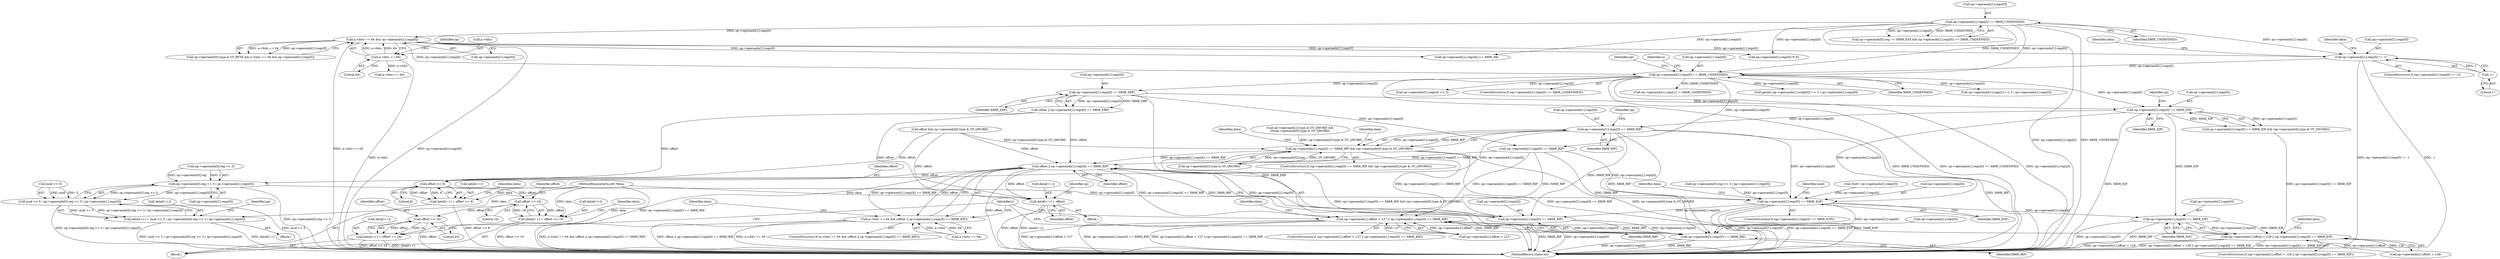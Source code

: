 digraph "0_radare2_f17bfd9f1da05f30f23a4dd05e9d2363e1406948@API" {
"1003009" [label="(Call,op->operands[1].regs[0] == X86R_RIP)"];
"1002979" [label="(Call,op->operands[1].regs[0] == X86R_EIP)"];
"1002541" [label="(Call,op->operands[1].regs[0] == X86R_UNDEFINED)"];
"1002172" [label="(Call,a->bits == 64 && op->operands[1].regs[0])"];
"1002173" [label="(Call,a->bits == 64)"];
"1002040" [label="(Call,op->operands[1].regs[0] == X86R_UNDEFINED)"];
"1002388" [label="(Call,op->operands[1].regs[0] != -1)"];
"1002398" [label="(Call,-1)"];
"1002837" [label="(Call,op->operands[1].regs[0] == X86R_EBP)"];
"1003008" [label="(Call,op->operands[1].regs[0] == X86R_RIP && (op->operands[0].type & OT_QWORD))"];
"1003151" [label="(Call,offset || op->operands[1].regs[0] == X86R_RIP)"];
"1003145" [label="(Call,a->bits == 64 && (offset || op->operands[1].regs[0] == X86R_RIP))"];
"1003165" [label="(Call,data[l++] = offset)"];
"1003172" [label="(Call,op->operands[1].offset > 127 || op->operands[1].regs[0] == X86R_RIP)"];
"1003199" [label="(Call,offset >> 8)"];
"1003194" [label="(Call,data[l++] = offset >> 8)"];
"1003207" [label="(Call,offset >> 16)"];
"1003202" [label="(Call,data[l++] = offset >> 16)"];
"1003215" [label="(Call,offset >> 24)"];
"1003210" [label="(Call,data[l++] = offset >> 24)"];
"1003047" [label="(Call,op->operands[0].reg << 3 | op->operands[1].regs[0])"];
"1003043" [label="(Call,mod << 5 | op->operands[0].reg << 3 | op->operands[1].regs[0])"];
"1003038" [label="(Call,data[l++] = mod << 5 | op->operands[0].reg << 3 | op->operands[1].regs[0])"];
"1003067" [label="(Call,op->operands[1].regs[0] == X86R_ESP)"];
"1003107" [label="(Call,op->operands[1].regs[0] == X86R_EIP)"];
"1003097" [label="(Call,op->operands[1].offset > 128 || op->operands[1].regs[0] == X86R_EIP)"];
"1003153" [label="(Call,op->operands[1].regs[0] == X86R_RIP)"];
"1003182" [label="(Call,op->operands[1].regs[0] == X86R_RIP)"];
"1003166" [label="(Call,data[l++])"];
"1002358" [label="(Call,a->bits == 64)"];
"1003032" [label="(Identifier,data)"];
"1003193" [label="(Block,)"];
"1003204" [label="(Identifier,data)"];
"1003072" [label="(Identifier,op)"];
"1002556" [label="(Identifier,a)"];
"1003171" [label="(ControlStructure,if (op->operands[1].offset > 127 || op->operands[1].regs[0] == X86R_RIP))"];
"1002388" [label="(Call,op->operands[1].regs[0] != -1)"];
"1003047" [label="(Call,op->operands[0].reg << 3 | op->operands[1].regs[0])"];
"1002551" [label="(Identifier,X86R_UNDEFINED)"];
"1003081" [label="(Identifier,data)"];
"1002924" [label="(Call,op->operands[0].reg << 3 | op->operands[1].regs[0])"];
"1003164" [label="(Block,)"];
"1003009" [label="(Call,op->operands[1].regs[0] == X86R_RIP)"];
"1003203" [label="(Call,data[l++])"];
"1003048" [label="(Call,op->operands[0].reg << 3)"];
"1002173" [label="(Call,a->bits == 64)"];
"1003146" [label="(Call,a->bits == 64)"];
"1003210" [label="(Call,data[l++] = offset >> 24)"];
"1003170" [label="(Identifier,offset)"];
"1002811" [label="(Call,op->operands[1].regs[1] << 3 | op->operands[1].regs[0])"];
"1003183" [label="(Call,op->operands[1].regs[0])"];
"1002989" [label="(Identifier,X86R_EIP)"];
"1003145" [label="(Call,a->bits == 64 && (offset || op->operands[1].regs[0] == X86R_RIP))"];
"1003151" [label="(Call,offset || op->operands[1].regs[0] == X86R_RIP)"];
"1002980" [label="(Call,op->operands[1].regs[0])"];
"1003121" [label="(Identifier,data)"];
"1003096" [label="(ControlStructure,if (op->operands[1].offset > 128 || op->operands[1].regs[0] == X86R_EIP))"];
"1003044" [label="(Call,mod << 5)"];
"1002873" [label="(Call,offset && op->operands[0].type & OT_QWORD)"];
"1002178" [label="(Call,op->operands[1].regs[0])"];
"1002978" [label="(Call,op->operands[1].regs[0] == X86R_EIP && (op->operands[0].type & OT_DWORD))"];
"1003117" [label="(Identifier,X86R_EIP)"];
"1003043" [label="(Call,mod << 5 | op->operands[0].reg << 3 | op->operands[1].regs[0])"];
"1003154" [label="(Call,op->operands[1].regs[0])"];
"1003024" [label="(Identifier,op)"];
"1002699" [label="(Call,op->operands[1].regs[0] << 3)"];
"1003192" [label="(Identifier,X86R_RIP)"];
"1003039" [label="(Call,data[l++])"];
"1003201" [label="(Literal,8)"];
"1002174" [label="(Call,a->bits)"];
"1002177" [label="(Literal,64)"];
"1003195" [label="(Call,data[l++])"];
"1003107" [label="(Call,op->operands[1].regs[0] == X86R_EIP)"];
"1003207" [label="(Call,offset >> 16)"];
"1002030" [label="(Call,op->operands[0].reg == X86R_EAX && op->operands[1].regs[0] == X86R_UNDEFINED)"];
"1002040" [label="(Call,op->operands[1].regs[0] == X86R_UNDEFINED)"];
"1002399" [label="(Literal,1)"];
"1003037" [label="(Block,)"];
"1002041" [label="(Call,op->operands[1].regs[0])"];
"1003219" [label="(Identifier,l)"];
"1002540" [label="(ControlStructure,if (op->operands[1].regs[0] == X86R_UNDEFINED))"];
"1002837" [label="(Call,op->operands[1].regs[0] == X86R_EBP)"];
"1002190" [label="(Call,op->operands[1].regs[0] >= X86R_R8)"];
"1003167" [label="(Identifier,data)"];
"1002290" [label="(Call,op->operands[1].regs[0] % 6)"];
"1003209" [label="(Literal,16)"];
"1003177" [label="(Identifier,op)"];
"1002541" [label="(Call,op->operands[1].regs[0] == X86R_UNDEFINED)"];
"1003194" [label="(Call,data[l++] = offset >> 8)"];
"1003208" [label="(Identifier,offset)"];
"1003202" [label="(Call,data[l++] = offset >> 16)"];
"1003216" [label="(Identifier,offset)"];
"1003097" [label="(Call,op->operands[1].offset > 128 || op->operands[1].regs[0] == X86R_EIP)"];
"1002835" [label="(Call,offset || op->operands[1].regs[0] == X86R_EBP)"];
"1002172" [label="(Call,a->bits == 64 && op->operands[1].regs[0])"];
"1003077" [label="(Identifier,X86R_ESP)"];
"1002403" [label="(Identifier,data)"];
"1003040" [label="(Identifier,data)"];
"1003200" [label="(Identifier,offset)"];
"1003007" [label="(ControlStructure,if (op->operands[1].regs[0] == X86R_RIP && (op->operands[0].type & OT_QWORD)))"];
"1003212" [label="(Identifier,data)"];
"1003152" [label="(Identifier,offset)"];
"1003165" [label="(Call,data[l++] = offset)"];
"1002838" [label="(Call,op->operands[1].regs[0])"];
"1003173" [label="(Call,op->operands[1].offset > 127)"];
"1003199" [label="(Call,offset >> 8)"];
"1003020" [label="(Call,op->operands[0].type & OT_QWORD)"];
"1003215" [label="(Call,offset >> 24)"];
"1002387" [label="(ControlStructure,if (op->operands[1].regs[0] != -1))"];
"1003220" [label="(MethodReturn,static int)"];
"1003010" [label="(Call,op->operands[1].regs[0])"];
"1002542" [label="(Call,op->operands[1].regs[0])"];
"1002994" [label="(Identifier,op)"];
"1003182" [label="(Call,op->operands[1].regs[0] == X86R_RIP)"];
"1003108" [label="(Call,op->operands[1].regs[0])"];
"1002778" [label="(Call,op->operands[1].regs[1] != X86R_UNDEFINED)"];
"1003172" [label="(Call,op->operands[1].offset > 127 || op->operands[1].regs[0] == X86R_RIP)"];
"1003163" [label="(Identifier,X86R_RIP)"];
"1003217" [label="(Literal,24)"];
"1003087" [label="(Identifier,mod)"];
"1003057" [label="(Call,op->operands[1].regs[0])"];
"1002389" [label="(Call,op->operands[1].regs[0])"];
"1003153" [label="(Call,op->operands[1].regs[0] == X86R_RIP)"];
"1002847" [label="(Identifier,X86R_EBP)"];
"1003067" [label="(Call,op->operands[1].regs[0] == X86R_ESP)"];
"1003019" [label="(Identifier,X86R_RIP)"];
"1002398" [label="(Call,-1)"];
"1003098" [label="(Call,op->operands[1].offset > 128)"];
"1003038" [label="(Call,data[l++] = mod << 5 | op->operands[0].reg << 3 | op->operands[1].regs[0])"];
"1000104" [label="(MethodParameterIn,ut8 *data)"];
"1002451" [label="(Call,op->operands[1].type & OT_QWORD &&\n\t\t\t\top->operands[0].type & OT_QWORD)"];
"1003211" [label="(Call,data[l++])"];
"1003066" [label="(ControlStructure,if (op->operands[1].regs[0] == X86R_ESP))"];
"1002718" [label="(Call,getsib (op->operands[1].scale[0]) << 3 | op->operands[1].regs[0])"];
"1002409" [label="(Identifier,data)"];
"1002050" [label="(Identifier,X86R_UNDEFINED)"];
"1002950" [label="(Call,0x40 | op->operands[1].regs[0])"];
"1002979" [label="(Call,op->operands[1].regs[0] == X86R_EIP)"];
"1002162" [label="(Call,op->operands[0].type & OT_BYTE && a->bits == 64 && op->operands[1].regs[0])"];
"1002638" [label="(Identifier,op)"];
"1003144" [label="(ControlStructure,if (a->bits == 64 && (offset || op->operands[1].regs[0] == X86R_RIP)))"];
"1003008" [label="(Call,op->operands[1].regs[0] == X86R_RIP && (op->operands[0].type & OT_QWORD))"];
"1003196" [label="(Identifier,data)"];
"1002886" [label="(Call,op->operands[1].regs[0] == X86R_RIP)"];
"1002182" [label="(Identifier,op)"];
"1003068" [label="(Call,op->operands[1].regs[0])"];
"1003009" -> "1003008"  [label="AST: "];
"1003009" -> "1003019"  [label="CFG: "];
"1003010" -> "1003009"  [label="AST: "];
"1003019" -> "1003009"  [label="AST: "];
"1003024" -> "1003009"  [label="CFG: "];
"1003008" -> "1003009"  [label="CFG: "];
"1003009" -> "1003220"  [label="DDG: X86R_RIP"];
"1003009" -> "1003008"  [label="DDG: op->operands[1].regs[0]"];
"1003009" -> "1003008"  [label="DDG: X86R_RIP"];
"1002979" -> "1003009"  [label="DDG: op->operands[1].regs[0]"];
"1003009" -> "1003047"  [label="DDG: op->operands[1].regs[0]"];
"1003009" -> "1003067"  [label="DDG: op->operands[1].regs[0]"];
"1003009" -> "1003153"  [label="DDG: X86R_RIP"];
"1003009" -> "1003182"  [label="DDG: X86R_RIP"];
"1002979" -> "1002978"  [label="AST: "];
"1002979" -> "1002989"  [label="CFG: "];
"1002980" -> "1002979"  [label="AST: "];
"1002989" -> "1002979"  [label="AST: "];
"1002994" -> "1002979"  [label="CFG: "];
"1002978" -> "1002979"  [label="CFG: "];
"1002979" -> "1003220"  [label="DDG: X86R_EIP"];
"1002979" -> "1002978"  [label="DDG: op->operands[1].regs[0]"];
"1002979" -> "1002978"  [label="DDG: X86R_EIP"];
"1002541" -> "1002979"  [label="DDG: op->operands[1].regs[0]"];
"1002837" -> "1002979"  [label="DDG: op->operands[1].regs[0]"];
"1002979" -> "1003067"  [label="DDG: op->operands[1].regs[0]"];
"1002979" -> "1003107"  [label="DDG: X86R_EIP"];
"1002541" -> "1002540"  [label="AST: "];
"1002541" -> "1002551"  [label="CFG: "];
"1002542" -> "1002541"  [label="AST: "];
"1002551" -> "1002541"  [label="AST: "];
"1002556" -> "1002541"  [label="CFG: "];
"1002638" -> "1002541"  [label="CFG: "];
"1002541" -> "1003220"  [label="DDG: op->operands[1].regs[0] == X86R_UNDEFINED"];
"1002541" -> "1003220"  [label="DDG: op->operands[1].regs[0]"];
"1002541" -> "1003220"  [label="DDG: X86R_UNDEFINED"];
"1002172" -> "1002541"  [label="DDG: op->operands[1].regs[0]"];
"1002040" -> "1002541"  [label="DDG: op->operands[1].regs[0]"];
"1002040" -> "1002541"  [label="DDG: X86R_UNDEFINED"];
"1002388" -> "1002541"  [label="DDG: op->operands[1].regs[0]"];
"1002541" -> "1002699"  [label="DDG: op->operands[1].regs[0]"];
"1002541" -> "1002718"  [label="DDG: op->operands[1].regs[0]"];
"1002541" -> "1002778"  [label="DDG: X86R_UNDEFINED"];
"1002541" -> "1002811"  [label="DDG: op->operands[1].regs[0]"];
"1002541" -> "1002837"  [label="DDG: op->operands[1].regs[0]"];
"1002541" -> "1002886"  [label="DDG: op->operands[1].regs[0]"];
"1002172" -> "1002162"  [label="AST: "];
"1002172" -> "1002173"  [label="CFG: "];
"1002172" -> "1002178"  [label="CFG: "];
"1002173" -> "1002172"  [label="AST: "];
"1002178" -> "1002172"  [label="AST: "];
"1002162" -> "1002172"  [label="CFG: "];
"1002172" -> "1003220"  [label="DDG: op->operands[1].regs[0]"];
"1002172" -> "1003220"  [label="DDG: a->bits == 64"];
"1002172" -> "1002162"  [label="DDG: a->bits == 64"];
"1002172" -> "1002162"  [label="DDG: op->operands[1].regs[0]"];
"1002173" -> "1002172"  [label="DDG: a->bits"];
"1002173" -> "1002172"  [label="DDG: 64"];
"1002040" -> "1002172"  [label="DDG: op->operands[1].regs[0]"];
"1002172" -> "1002190"  [label="DDG: op->operands[1].regs[0]"];
"1002172" -> "1002290"  [label="DDG: op->operands[1].regs[0]"];
"1002172" -> "1002388"  [label="DDG: op->operands[1].regs[0]"];
"1002173" -> "1002177"  [label="CFG: "];
"1002174" -> "1002173"  [label="AST: "];
"1002177" -> "1002173"  [label="AST: "];
"1002182" -> "1002173"  [label="CFG: "];
"1002173" -> "1003220"  [label="DDG: a->bits"];
"1002173" -> "1002358"  [label="DDG: a->bits"];
"1002040" -> "1002030"  [label="AST: "];
"1002040" -> "1002050"  [label="CFG: "];
"1002041" -> "1002040"  [label="AST: "];
"1002050" -> "1002040"  [label="AST: "];
"1002030" -> "1002040"  [label="CFG: "];
"1002040" -> "1003220"  [label="DDG: op->operands[1].regs[0]"];
"1002040" -> "1003220"  [label="DDG: X86R_UNDEFINED"];
"1002040" -> "1002030"  [label="DDG: op->operands[1].regs[0]"];
"1002040" -> "1002030"  [label="DDG: X86R_UNDEFINED"];
"1002040" -> "1002190"  [label="DDG: op->operands[1].regs[0]"];
"1002040" -> "1002290"  [label="DDG: op->operands[1].regs[0]"];
"1002040" -> "1002388"  [label="DDG: op->operands[1].regs[0]"];
"1002388" -> "1002387"  [label="AST: "];
"1002388" -> "1002398"  [label="CFG: "];
"1002389" -> "1002388"  [label="AST: "];
"1002398" -> "1002388"  [label="AST: "];
"1002403" -> "1002388"  [label="CFG: "];
"1002409" -> "1002388"  [label="CFG: "];
"1002388" -> "1003220"  [label="DDG: op->operands[1].regs[0] != -1"];
"1002388" -> "1003220"  [label="DDG: -1"];
"1002398" -> "1002388"  [label="DDG: 1"];
"1002398" -> "1002399"  [label="CFG: "];
"1002399" -> "1002398"  [label="AST: "];
"1002837" -> "1002835"  [label="AST: "];
"1002837" -> "1002847"  [label="CFG: "];
"1002838" -> "1002837"  [label="AST: "];
"1002847" -> "1002837"  [label="AST: "];
"1002835" -> "1002837"  [label="CFG: "];
"1002837" -> "1003220"  [label="DDG: X86R_EBP"];
"1002837" -> "1002835"  [label="DDG: op->operands[1].regs[0]"];
"1002837" -> "1002835"  [label="DDG: X86R_EBP"];
"1002837" -> "1002886"  [label="DDG: op->operands[1].regs[0]"];
"1003008" -> "1003007"  [label="AST: "];
"1003008" -> "1003020"  [label="CFG: "];
"1003020" -> "1003008"  [label="AST: "];
"1003032" -> "1003008"  [label="CFG: "];
"1003040" -> "1003008"  [label="CFG: "];
"1003008" -> "1003220"  [label="DDG: op->operands[1].regs[0] == X86R_RIP"];
"1003008" -> "1003220"  [label="DDG: op->operands[0].type & OT_QWORD"];
"1003008" -> "1003220"  [label="DDG: op->operands[1].regs[0] == X86R_RIP && (op->operands[0].type & OT_QWORD)"];
"1003020" -> "1003008"  [label="DDG: op->operands[0].type"];
"1003020" -> "1003008"  [label="DDG: OT_QWORD"];
"1002451" -> "1003008"  [label="DDG: op->operands[0].type & OT_QWORD"];
"1002873" -> "1003008"  [label="DDG: op->operands[0].type & OT_QWORD"];
"1003008" -> "1003151"  [label="DDG: op->operands[1].regs[0] == X86R_RIP"];
"1003008" -> "1003172"  [label="DDG: op->operands[1].regs[0] == X86R_RIP"];
"1003151" -> "1003145"  [label="AST: "];
"1003151" -> "1003152"  [label="CFG: "];
"1003151" -> "1003153"  [label="CFG: "];
"1003152" -> "1003151"  [label="AST: "];
"1003153" -> "1003151"  [label="AST: "];
"1003145" -> "1003151"  [label="CFG: "];
"1003151" -> "1003220"  [label="DDG: offset"];
"1003151" -> "1003220"  [label="DDG: op->operands[1].regs[0] == X86R_RIP"];
"1003151" -> "1003145"  [label="DDG: offset"];
"1003151" -> "1003145"  [label="DDG: op->operands[1].regs[0] == X86R_RIP"];
"1002873" -> "1003151"  [label="DDG: offset"];
"1002835" -> "1003151"  [label="DDG: offset"];
"1003153" -> "1003151"  [label="DDG: op->operands[1].regs[0]"];
"1003153" -> "1003151"  [label="DDG: X86R_RIP"];
"1002886" -> "1003151"  [label="DDG: op->operands[1].regs[0] == X86R_RIP"];
"1003151" -> "1003165"  [label="DDG: offset"];
"1003151" -> "1003172"  [label="DDG: op->operands[1].regs[0] == X86R_RIP"];
"1003151" -> "1003199"  [label="DDG: offset"];
"1003145" -> "1003144"  [label="AST: "];
"1003145" -> "1003146"  [label="CFG: "];
"1003146" -> "1003145"  [label="AST: "];
"1003167" -> "1003145"  [label="CFG: "];
"1003219" -> "1003145"  [label="CFG: "];
"1003145" -> "1003220"  [label="DDG: a->bits == 64 && (offset || op->operands[1].regs[0] == X86R_RIP)"];
"1003145" -> "1003220"  [label="DDG: a->bits == 64"];
"1003145" -> "1003220"  [label="DDG: offset || op->operands[1].regs[0] == X86R_RIP"];
"1003146" -> "1003145"  [label="DDG: a->bits"];
"1003146" -> "1003145"  [label="DDG: 64"];
"1003165" -> "1003164"  [label="AST: "];
"1003165" -> "1003170"  [label="CFG: "];
"1003166" -> "1003165"  [label="AST: "];
"1003170" -> "1003165"  [label="AST: "];
"1003177" -> "1003165"  [label="CFG: "];
"1003165" -> "1003220"  [label="DDG: offset"];
"1003165" -> "1003220"  [label="DDG: data[l++]"];
"1002873" -> "1003165"  [label="DDG: offset"];
"1002835" -> "1003165"  [label="DDG: offset"];
"1000104" -> "1003165"  [label="DDG: data"];
"1003172" -> "1003171"  [label="AST: "];
"1003172" -> "1003173"  [label="CFG: "];
"1003172" -> "1003182"  [label="CFG: "];
"1003173" -> "1003172"  [label="AST: "];
"1003182" -> "1003172"  [label="AST: "];
"1003196" -> "1003172"  [label="CFG: "];
"1003219" -> "1003172"  [label="CFG: "];
"1003172" -> "1003220"  [label="DDG: op->operands[1].offset > 127 || op->operands[1].regs[0] == X86R_RIP"];
"1003172" -> "1003220"  [label="DDG: op->operands[1].offset > 127"];
"1003172" -> "1003220"  [label="DDG: op->operands[1].regs[0] == X86R_RIP"];
"1003173" -> "1003172"  [label="DDG: op->operands[1].offset"];
"1003173" -> "1003172"  [label="DDG: 127"];
"1002886" -> "1003172"  [label="DDG: op->operands[1].regs[0] == X86R_RIP"];
"1003182" -> "1003172"  [label="DDG: op->operands[1].regs[0]"];
"1003182" -> "1003172"  [label="DDG: X86R_RIP"];
"1003199" -> "1003194"  [label="AST: "];
"1003199" -> "1003201"  [label="CFG: "];
"1003200" -> "1003199"  [label="AST: "];
"1003201" -> "1003199"  [label="AST: "];
"1003194" -> "1003199"  [label="CFG: "];
"1003199" -> "1003194"  [label="DDG: offset"];
"1003199" -> "1003194"  [label="DDG: 8"];
"1002873" -> "1003199"  [label="DDG: offset"];
"1002835" -> "1003199"  [label="DDG: offset"];
"1003199" -> "1003207"  [label="DDG: offset"];
"1003194" -> "1003193"  [label="AST: "];
"1003195" -> "1003194"  [label="AST: "];
"1003204" -> "1003194"  [label="CFG: "];
"1003194" -> "1003220"  [label="DDG: offset >> 8"];
"1000104" -> "1003194"  [label="DDG: data"];
"1003207" -> "1003202"  [label="AST: "];
"1003207" -> "1003209"  [label="CFG: "];
"1003208" -> "1003207"  [label="AST: "];
"1003209" -> "1003207"  [label="AST: "];
"1003202" -> "1003207"  [label="CFG: "];
"1003207" -> "1003202"  [label="DDG: offset"];
"1003207" -> "1003202"  [label="DDG: 16"];
"1003207" -> "1003215"  [label="DDG: offset"];
"1003202" -> "1003193"  [label="AST: "];
"1003203" -> "1003202"  [label="AST: "];
"1003212" -> "1003202"  [label="CFG: "];
"1003202" -> "1003220"  [label="DDG: offset >> 16"];
"1000104" -> "1003202"  [label="DDG: data"];
"1003215" -> "1003210"  [label="AST: "];
"1003215" -> "1003217"  [label="CFG: "];
"1003216" -> "1003215"  [label="AST: "];
"1003217" -> "1003215"  [label="AST: "];
"1003210" -> "1003215"  [label="CFG: "];
"1003215" -> "1003220"  [label="DDG: offset"];
"1003215" -> "1003210"  [label="DDG: offset"];
"1003215" -> "1003210"  [label="DDG: 24"];
"1003210" -> "1003193"  [label="AST: "];
"1003211" -> "1003210"  [label="AST: "];
"1003219" -> "1003210"  [label="CFG: "];
"1003210" -> "1003220"  [label="DDG: offset >> 24"];
"1003210" -> "1003220"  [label="DDG: data[l++]"];
"1000104" -> "1003210"  [label="DDG: data"];
"1003047" -> "1003043"  [label="AST: "];
"1003047" -> "1003057"  [label="CFG: "];
"1003048" -> "1003047"  [label="AST: "];
"1003057" -> "1003047"  [label="AST: "];
"1003043" -> "1003047"  [label="CFG: "];
"1003047" -> "1003220"  [label="DDG: op->operands[0].reg << 3"];
"1003047" -> "1003043"  [label="DDG: op->operands[0].reg << 3"];
"1003047" -> "1003043"  [label="DDG: op->operands[1].regs[0]"];
"1003048" -> "1003047"  [label="DDG: op->operands[0].reg"];
"1003048" -> "1003047"  [label="DDG: 3"];
"1003047" -> "1003067"  [label="DDG: op->operands[1].regs[0]"];
"1003043" -> "1003038"  [label="AST: "];
"1003044" -> "1003043"  [label="AST: "];
"1003038" -> "1003043"  [label="CFG: "];
"1003043" -> "1003220"  [label="DDG: mod << 5"];
"1003043" -> "1003220"  [label="DDG: op->operands[0].reg << 3 | op->operands[1].regs[0]"];
"1003043" -> "1003038"  [label="DDG: mod << 5"];
"1003043" -> "1003038"  [label="DDG: op->operands[0].reg << 3 | op->operands[1].regs[0]"];
"1003044" -> "1003043"  [label="DDG: mod"];
"1003044" -> "1003043"  [label="DDG: 5"];
"1003038" -> "1003037"  [label="AST: "];
"1003039" -> "1003038"  [label="AST: "];
"1003072" -> "1003038"  [label="CFG: "];
"1003038" -> "1003220"  [label="DDG: data[l++]"];
"1003038" -> "1003220"  [label="DDG: mod << 5 | op->operands[0].reg << 3 | op->operands[1].regs[0]"];
"1000104" -> "1003038"  [label="DDG: data"];
"1003067" -> "1003066"  [label="AST: "];
"1003067" -> "1003077"  [label="CFG: "];
"1003068" -> "1003067"  [label="AST: "];
"1003077" -> "1003067"  [label="AST: "];
"1003081" -> "1003067"  [label="CFG: "];
"1003087" -> "1003067"  [label="CFG: "];
"1003067" -> "1003220"  [label="DDG: op->operands[1].regs[0]"];
"1003067" -> "1003220"  [label="DDG: op->operands[1].regs[0] == X86R_ESP"];
"1003067" -> "1003220"  [label="DDG: X86R_ESP"];
"1002924" -> "1003067"  [label="DDG: op->operands[1].regs[0]"];
"1002950" -> "1003067"  [label="DDG: op->operands[1].regs[0]"];
"1002886" -> "1003067"  [label="DDG: op->operands[1].regs[0]"];
"1003067" -> "1003107"  [label="DDG: op->operands[1].regs[0]"];
"1003067" -> "1003153"  [label="DDG: op->operands[1].regs[0]"];
"1003067" -> "1003182"  [label="DDG: op->operands[1].regs[0]"];
"1003107" -> "1003097"  [label="AST: "];
"1003107" -> "1003117"  [label="CFG: "];
"1003108" -> "1003107"  [label="AST: "];
"1003117" -> "1003107"  [label="AST: "];
"1003097" -> "1003107"  [label="CFG: "];
"1003107" -> "1003220"  [label="DDG: X86R_EIP"];
"1003107" -> "1003220"  [label="DDG: op->operands[1].regs[0]"];
"1003107" -> "1003097"  [label="DDG: op->operands[1].regs[0]"];
"1003107" -> "1003097"  [label="DDG: X86R_EIP"];
"1003097" -> "1003096"  [label="AST: "];
"1003097" -> "1003098"  [label="CFG: "];
"1003098" -> "1003097"  [label="AST: "];
"1003121" -> "1003097"  [label="CFG: "];
"1003219" -> "1003097"  [label="CFG: "];
"1003097" -> "1003220"  [label="DDG: op->operands[1].regs[0] == X86R_EIP"];
"1003097" -> "1003220"  [label="DDG: op->operands[1].offset > 128"];
"1003097" -> "1003220"  [label="DDG: op->operands[1].offset > 128 || op->operands[1].regs[0] == X86R_EIP"];
"1003098" -> "1003097"  [label="DDG: op->operands[1].offset"];
"1003098" -> "1003097"  [label="DDG: 128"];
"1002978" -> "1003097"  [label="DDG: op->operands[1].regs[0] == X86R_EIP"];
"1003153" -> "1003163"  [label="CFG: "];
"1003154" -> "1003153"  [label="AST: "];
"1003163" -> "1003153"  [label="AST: "];
"1003153" -> "1003220"  [label="DDG: X86R_RIP"];
"1003153" -> "1003220"  [label="DDG: op->operands[1].regs[0]"];
"1002886" -> "1003153"  [label="DDG: X86R_RIP"];
"1003153" -> "1003182"  [label="DDG: op->operands[1].regs[0]"];
"1003153" -> "1003182"  [label="DDG: X86R_RIP"];
"1003182" -> "1003192"  [label="CFG: "];
"1003183" -> "1003182"  [label="AST: "];
"1003192" -> "1003182"  [label="AST: "];
"1003182" -> "1003220"  [label="DDG: X86R_RIP"];
"1003182" -> "1003220"  [label="DDG: op->operands[1].regs[0]"];
"1002886" -> "1003182"  [label="DDG: X86R_RIP"];
}
